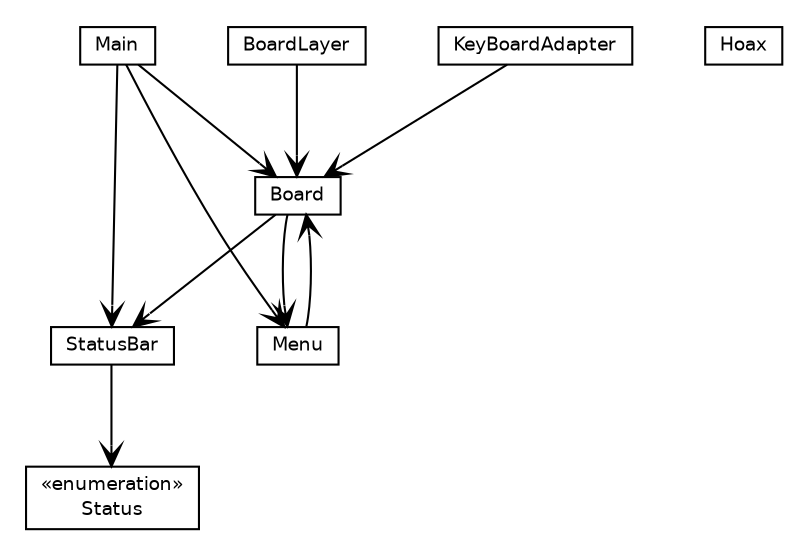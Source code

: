 #!/usr/local/bin/dot
#
# Class diagram 
# Generated by UmlGraph version 4.6 (http://www.spinellis.gr/sw/umlgraph)
#

digraph G {
	edge [fontname="Helvetica",fontsize=10,labelfontname="Helvetica",labelfontsize=10];
	node [fontname="Helvetica",fontsize=10,shape=plaintext];
	// com.googlecode.npuzzle.npuzzleui.BoardLayer
	c14 [label=<<table border="0" cellborder="1" cellspacing="0" cellpadding="2" port="p" href="./BoardLayer.html">
		<tr><td><table border="0" cellspacing="0" cellpadding="1">
			<tr><td> BoardLayer </td></tr>
		</table></td></tr>
		</table>>, fontname="Helvetica", fontcolor="black", fontsize=9.0];
	// com.googlecode.npuzzle.npuzzleui.Menu
	c15 [label=<<table border="0" cellborder="1" cellspacing="0" cellpadding="2" port="p" href="./Menu.html">
		<tr><td><table border="0" cellspacing="0" cellpadding="1">
			<tr><td> Menu </td></tr>
		</table></td></tr>
		</table>>, fontname="Helvetica", fontcolor="black", fontsize=9.0];
	// com.googlecode.npuzzle.npuzzleui.Main
	c16 [label=<<table border="0" cellborder="1" cellspacing="0" cellpadding="2" port="p" href="./Main.html">
		<tr><td><table border="0" cellspacing="0" cellpadding="1">
			<tr><td> Main </td></tr>
		</table></td></tr>
		</table>>, fontname="Helvetica", fontcolor="black", fontsize=9.0];
	// com.googlecode.npuzzle.npuzzleui.Hoax
	c17 [label=<<table border="0" cellborder="1" cellspacing="0" cellpadding="2" port="p" href="./Hoax.html">
		<tr><td><table border="0" cellspacing="0" cellpadding="1">
			<tr><td> Hoax </td></tr>
		</table></td></tr>
		</table>>, fontname="Helvetica", fontcolor="black", fontsize=9.0];
	// com.googlecode.npuzzle.npuzzleui.StatusBar
	c18 [label=<<table border="0" cellborder="1" cellspacing="0" cellpadding="2" port="p" href="./StatusBar.html">
		<tr><td><table border="0" cellspacing="0" cellpadding="1">
			<tr><td> StatusBar </td></tr>
		</table></td></tr>
		</table>>, fontname="Helvetica", fontcolor="black", fontsize=9.0];
	// com.googlecode.npuzzle.npuzzleui.StatusBar.Status
	c19 [label=<<table border="0" cellborder="1" cellspacing="0" cellpadding="2" port="p" href="./StatusBar.Status.html">
		<tr><td><table border="0" cellspacing="0" cellpadding="1">
			<tr><td> &laquo;enumeration&raquo; </td></tr>
			<tr><td> Status </td></tr>
		</table></td></tr>
		</table>>, fontname="Helvetica", fontcolor="black", fontsize=9.0];
	// com.googlecode.npuzzle.npuzzleui.KeyBoardAdapter
	c20 [label=<<table border="0" cellborder="1" cellspacing="0" cellpadding="2" port="p" href="./KeyBoardAdapter.html">
		<tr><td><table border="0" cellspacing="0" cellpadding="1">
			<tr><td> KeyBoardAdapter </td></tr>
		</table></td></tr>
		</table>>, fontname="Helvetica", fontcolor="black", fontsize=9.0];
	// com.googlecode.npuzzle.npuzzleui.Board
	c21 [label=<<table border="0" cellborder="1" cellspacing="0" cellpadding="2" port="p" href="./Board.html">
		<tr><td><table border="0" cellspacing="0" cellpadding="1">
			<tr><td> Board </td></tr>
		</table></td></tr>
		</table>>, fontname="Helvetica", fontcolor="black", fontsize=9.0];
	// com.googlecode.npuzzle.npuzzleui.BoardLayer NAVASSOC com.googlecode.npuzzle.npuzzleui.Board
	c14:p -> c21:p [taillabel="", label="", headlabel="", fontname="Helvetica", fontcolor="black", fontsize=10.0, color="black", arrowhead=open];
	// com.googlecode.npuzzle.npuzzleui.Menu NAVASSOC com.googlecode.npuzzle.npuzzleui.Board
	c15:p -> c21:p [taillabel="", label="", headlabel="", fontname="Helvetica", fontcolor="black", fontsize=10.0, color="black", arrowhead=open];
	// com.googlecode.npuzzle.npuzzleui.Main NAVASSOC com.googlecode.npuzzle.npuzzleui.StatusBar
	c16:p -> c18:p [taillabel="", label="", headlabel="", fontname="Helvetica", fontcolor="black", fontsize=10.0, color="black", arrowhead=open];
	// com.googlecode.npuzzle.npuzzleui.Main NAVASSOC com.googlecode.npuzzle.npuzzleui.Board
	c16:p -> c21:p [taillabel="", label="", headlabel="", fontname="Helvetica", fontcolor="black", fontsize=10.0, color="black", arrowhead=open];
	// com.googlecode.npuzzle.npuzzleui.Main NAVASSOC com.googlecode.npuzzle.npuzzleui.Menu
	c16:p -> c15:p [taillabel="", label="", headlabel="", fontname="Helvetica", fontcolor="black", fontsize=10.0, color="black", arrowhead=open];
	// com.googlecode.npuzzle.npuzzleui.StatusBar NAVASSOC com.googlecode.npuzzle.npuzzleui.StatusBar.Status
	c18:p -> c19:p [taillabel="", label="", headlabel="", fontname="Helvetica", fontcolor="black", fontsize=10.0, color="black", arrowhead=open];
	// com.googlecode.npuzzle.npuzzleui.KeyBoardAdapter NAVASSOC com.googlecode.npuzzle.npuzzleui.Board
	c20:p -> c21:p [taillabel="", label="", headlabel="", fontname="Helvetica", fontcolor="black", fontsize=10.0, color="black", arrowhead=open];
	// com.googlecode.npuzzle.npuzzleui.Board NAVASSOC com.googlecode.npuzzle.npuzzleui.StatusBar
	c21:p -> c18:p [taillabel="", label="", headlabel="", fontname="Helvetica", fontcolor="black", fontsize=10.0, color="black", arrowhead=open];
	// com.googlecode.npuzzle.npuzzleui.Board NAVASSOC com.googlecode.npuzzle.npuzzleui.Menu
	c21:p -> c15:p [taillabel="", label="", headlabel="", fontname="Helvetica", fontcolor="black", fontsize=10.0, color="black", arrowhead=open];
}

